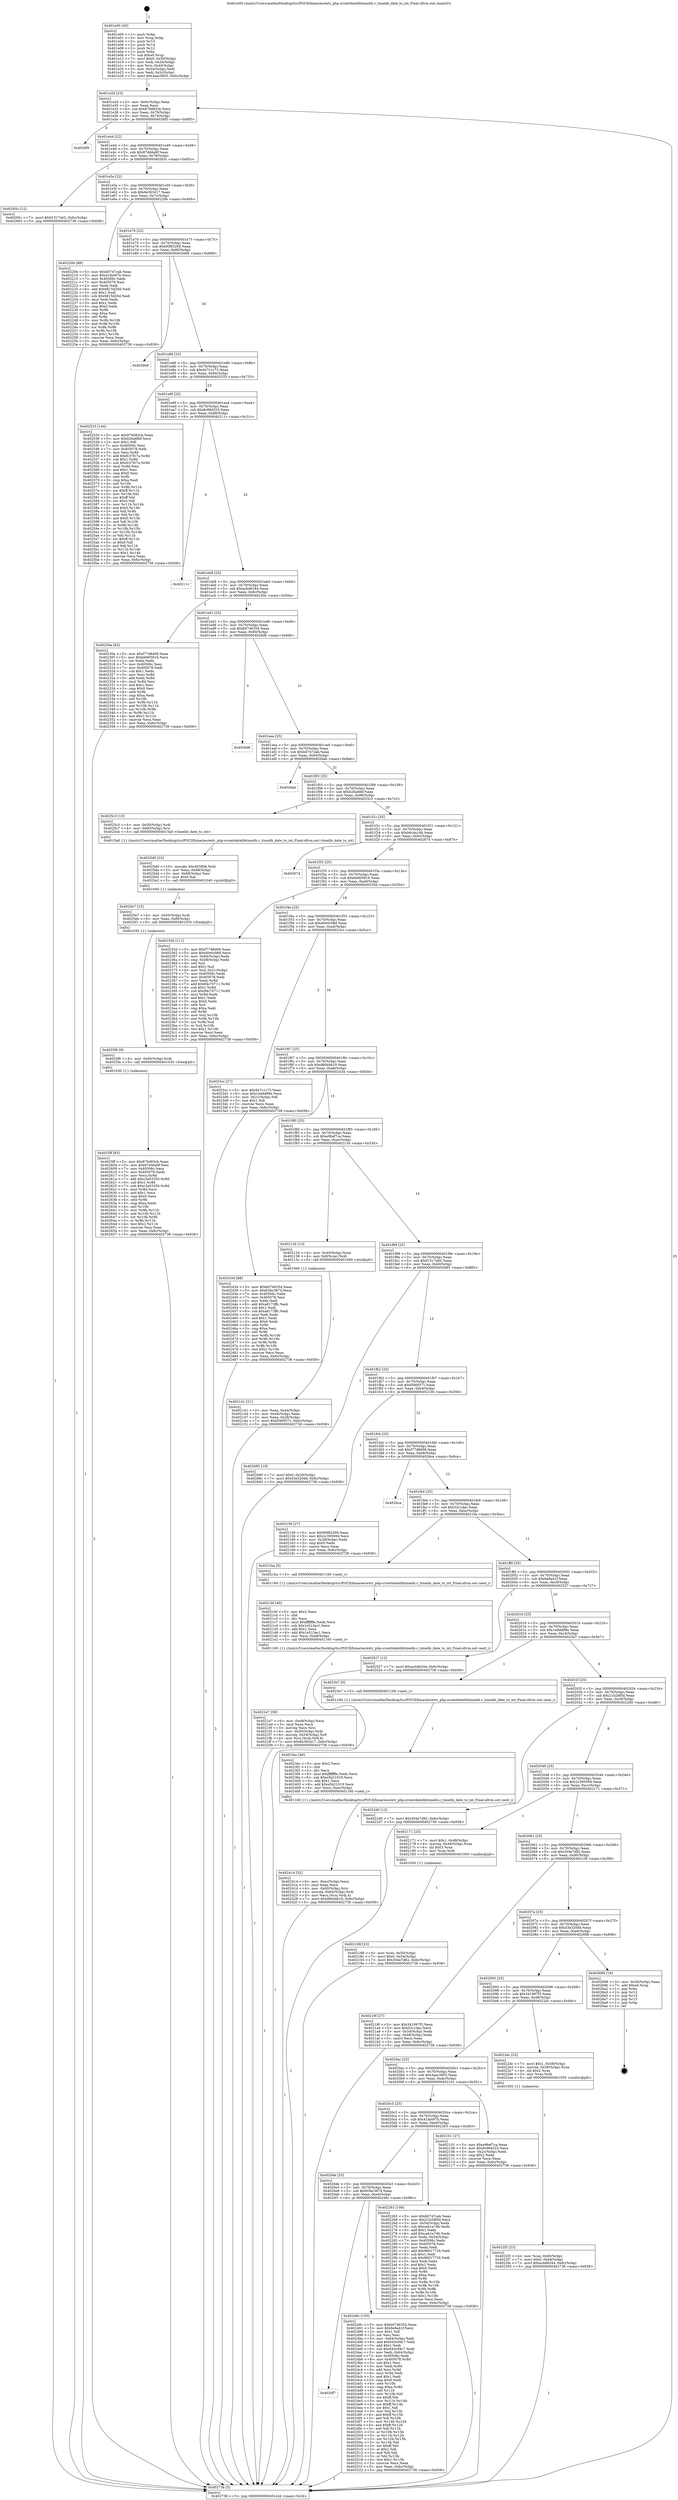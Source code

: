 digraph "0x401e00" {
  label = "0x401e00 (/mnt/c/Users/mathe/Desktop/tcc/POCII/binaries/extr_php-srcextdatelibtimelib.c_timelib_date_to_int_Final-ollvm.out::main(0))"
  labelloc = "t"
  node[shape=record]

  Entry [label="",width=0.3,height=0.3,shape=circle,fillcolor=black,style=filled]
  "0x401e2d" [label="{
     0x401e2d [23]\l
     | [instrs]\l
     &nbsp;&nbsp;0x401e2d \<+3\>: mov -0x6c(%rbp),%eax\l
     &nbsp;&nbsp;0x401e30 \<+2\>: mov %eax,%ecx\l
     &nbsp;&nbsp;0x401e32 \<+6\>: sub $0x876d83cb,%ecx\l
     &nbsp;&nbsp;0x401e38 \<+3\>: mov %eax,-0x70(%rbp)\l
     &nbsp;&nbsp;0x401e3b \<+3\>: mov %ecx,-0x74(%rbp)\l
     &nbsp;&nbsp;0x401e3e \<+6\>: je 00000000004026f5 \<main+0x8f5\>\l
  }"]
  "0x4026f5" [label="{
     0x4026f5\l
  }", style=dashed]
  "0x401e44" [label="{
     0x401e44 [22]\l
     | [instrs]\l
     &nbsp;&nbsp;0x401e44 \<+5\>: jmp 0000000000401e49 \<main+0x49\>\l
     &nbsp;&nbsp;0x401e49 \<+3\>: mov -0x70(%rbp),%eax\l
     &nbsp;&nbsp;0x401e4c \<+5\>: sub $0x87d46a9f,%eax\l
     &nbsp;&nbsp;0x401e51 \<+3\>: mov %eax,-0x78(%rbp)\l
     &nbsp;&nbsp;0x401e54 \<+6\>: je 000000000040265c \<main+0x85c\>\l
  }"]
  Exit [label="",width=0.3,height=0.3,shape=circle,fillcolor=black,style=filled,peripheries=2]
  "0x40265c" [label="{
     0x40265c [12]\l
     | [instrs]\l
     &nbsp;&nbsp;0x40265c \<+7\>: movl $0xf1517eb2,-0x6c(%rbp)\l
     &nbsp;&nbsp;0x402663 \<+5\>: jmp 0000000000402738 \<main+0x938\>\l
  }"]
  "0x401e5a" [label="{
     0x401e5a [22]\l
     | [instrs]\l
     &nbsp;&nbsp;0x401e5a \<+5\>: jmp 0000000000401e5f \<main+0x5f\>\l
     &nbsp;&nbsp;0x401e5f \<+3\>: mov -0x70(%rbp),%eax\l
     &nbsp;&nbsp;0x401e62 \<+5\>: sub $0x8e393417,%eax\l
     &nbsp;&nbsp;0x401e67 \<+3\>: mov %eax,-0x7c(%rbp)\l
     &nbsp;&nbsp;0x401e6a \<+6\>: je 000000000040220b \<main+0x40b\>\l
  }"]
  "0x4025ff" [label="{
     0x4025ff [93]\l
     | [instrs]\l
     &nbsp;&nbsp;0x4025ff \<+5\>: mov $0x876d83cb,%eax\l
     &nbsp;&nbsp;0x402604 \<+5\>: mov $0x87d46a9f,%esi\l
     &nbsp;&nbsp;0x402609 \<+7\>: mov 0x40506c,%ecx\l
     &nbsp;&nbsp;0x402610 \<+7\>: mov 0x405078,%edx\l
     &nbsp;&nbsp;0x402617 \<+3\>: mov %ecx,%r8d\l
     &nbsp;&nbsp;0x40261a \<+7\>: add $0xc3a53350,%r8d\l
     &nbsp;&nbsp;0x402621 \<+4\>: sub $0x1,%r8d\l
     &nbsp;&nbsp;0x402625 \<+7\>: sub $0xc3a53350,%r8d\l
     &nbsp;&nbsp;0x40262c \<+4\>: imul %r8d,%ecx\l
     &nbsp;&nbsp;0x402630 \<+3\>: and $0x1,%ecx\l
     &nbsp;&nbsp;0x402633 \<+3\>: cmp $0x0,%ecx\l
     &nbsp;&nbsp;0x402636 \<+4\>: sete %r9b\l
     &nbsp;&nbsp;0x40263a \<+3\>: cmp $0xa,%edx\l
     &nbsp;&nbsp;0x40263d \<+4\>: setl %r10b\l
     &nbsp;&nbsp;0x402641 \<+3\>: mov %r9b,%r11b\l
     &nbsp;&nbsp;0x402644 \<+3\>: and %r10b,%r11b\l
     &nbsp;&nbsp;0x402647 \<+3\>: xor %r10b,%r9b\l
     &nbsp;&nbsp;0x40264a \<+3\>: or %r9b,%r11b\l
     &nbsp;&nbsp;0x40264d \<+4\>: test $0x1,%r11b\l
     &nbsp;&nbsp;0x402651 \<+3\>: cmovne %esi,%eax\l
     &nbsp;&nbsp;0x402654 \<+3\>: mov %eax,-0x6c(%rbp)\l
     &nbsp;&nbsp;0x402657 \<+5\>: jmp 0000000000402738 \<main+0x938\>\l
  }"]
  "0x40220b" [label="{
     0x40220b [88]\l
     | [instrs]\l
     &nbsp;&nbsp;0x40220b \<+5\>: mov $0xb0747cab,%eax\l
     &nbsp;&nbsp;0x402210 \<+5\>: mov $0x41fa497b,%ecx\l
     &nbsp;&nbsp;0x402215 \<+7\>: mov 0x40506c,%edx\l
     &nbsp;&nbsp;0x40221c \<+7\>: mov 0x405078,%esi\l
     &nbsp;&nbsp;0x402223 \<+2\>: mov %edx,%edi\l
     &nbsp;&nbsp;0x402225 \<+6\>: add $0x6815d20d,%edi\l
     &nbsp;&nbsp;0x40222b \<+3\>: sub $0x1,%edi\l
     &nbsp;&nbsp;0x40222e \<+6\>: sub $0x6815d20d,%edi\l
     &nbsp;&nbsp;0x402234 \<+3\>: imul %edi,%edx\l
     &nbsp;&nbsp;0x402237 \<+3\>: and $0x1,%edx\l
     &nbsp;&nbsp;0x40223a \<+3\>: cmp $0x0,%edx\l
     &nbsp;&nbsp;0x40223d \<+4\>: sete %r8b\l
     &nbsp;&nbsp;0x402241 \<+3\>: cmp $0xa,%esi\l
     &nbsp;&nbsp;0x402244 \<+4\>: setl %r9b\l
     &nbsp;&nbsp;0x402248 \<+3\>: mov %r8b,%r10b\l
     &nbsp;&nbsp;0x40224b \<+3\>: and %r9b,%r10b\l
     &nbsp;&nbsp;0x40224e \<+3\>: xor %r9b,%r8b\l
     &nbsp;&nbsp;0x402251 \<+3\>: or %r8b,%r10b\l
     &nbsp;&nbsp;0x402254 \<+4\>: test $0x1,%r10b\l
     &nbsp;&nbsp;0x402258 \<+3\>: cmovne %ecx,%eax\l
     &nbsp;&nbsp;0x40225b \<+3\>: mov %eax,-0x6c(%rbp)\l
     &nbsp;&nbsp;0x40225e \<+5\>: jmp 0000000000402738 \<main+0x938\>\l
  }"]
  "0x401e70" [label="{
     0x401e70 [22]\l
     | [instrs]\l
     &nbsp;&nbsp;0x401e70 \<+5\>: jmp 0000000000401e75 \<main+0x75\>\l
     &nbsp;&nbsp;0x401e75 \<+3\>: mov -0x70(%rbp),%eax\l
     &nbsp;&nbsp;0x401e78 \<+5\>: sub $0x90f83269,%eax\l
     &nbsp;&nbsp;0x401e7d \<+3\>: mov %eax,-0x80(%rbp)\l
     &nbsp;&nbsp;0x401e80 \<+6\>: je 0000000000402668 \<main+0x868\>\l
  }"]
  "0x4025f6" [label="{
     0x4025f6 [9]\l
     | [instrs]\l
     &nbsp;&nbsp;0x4025f6 \<+4\>: mov -0x60(%rbp),%rdi\l
     &nbsp;&nbsp;0x4025fa \<+5\>: call 0000000000401030 \<free@plt\>\l
     | [calls]\l
     &nbsp;&nbsp;0x401030 \{1\} (unknown)\l
  }"]
  "0x402668" [label="{
     0x402668\l
  }", style=dashed]
  "0x401e86" [label="{
     0x401e86 [25]\l
     | [instrs]\l
     &nbsp;&nbsp;0x401e86 \<+5\>: jmp 0000000000401e8b \<main+0x8b\>\l
     &nbsp;&nbsp;0x401e8b \<+3\>: mov -0x70(%rbp),%eax\l
     &nbsp;&nbsp;0x401e8e \<+5\>: sub $0x947c1c73,%eax\l
     &nbsp;&nbsp;0x401e93 \<+6\>: mov %eax,-0x84(%rbp)\l
     &nbsp;&nbsp;0x401e99 \<+6\>: je 0000000000402533 \<main+0x733\>\l
  }"]
  "0x4025e7" [label="{
     0x4025e7 [15]\l
     | [instrs]\l
     &nbsp;&nbsp;0x4025e7 \<+4\>: mov -0x50(%rbp),%rdi\l
     &nbsp;&nbsp;0x4025eb \<+6\>: mov %eax,-0xf0(%rbp)\l
     &nbsp;&nbsp;0x4025f1 \<+5\>: call 0000000000401030 \<free@plt\>\l
     | [calls]\l
     &nbsp;&nbsp;0x401030 \{1\} (unknown)\l
  }"]
  "0x402533" [label="{
     0x402533 [144]\l
     | [instrs]\l
     &nbsp;&nbsp;0x402533 \<+5\>: mov $0x876d83cb,%eax\l
     &nbsp;&nbsp;0x402538 \<+5\>: mov $0xb26a6fef,%ecx\l
     &nbsp;&nbsp;0x40253d \<+2\>: mov $0x1,%dl\l
     &nbsp;&nbsp;0x40253f \<+7\>: mov 0x40506c,%esi\l
     &nbsp;&nbsp;0x402546 \<+7\>: mov 0x405078,%edi\l
     &nbsp;&nbsp;0x40254d \<+3\>: mov %esi,%r8d\l
     &nbsp;&nbsp;0x402550 \<+7\>: add $0xfc37fc7a,%r8d\l
     &nbsp;&nbsp;0x402557 \<+4\>: sub $0x1,%r8d\l
     &nbsp;&nbsp;0x40255b \<+7\>: sub $0xfc37fc7a,%r8d\l
     &nbsp;&nbsp;0x402562 \<+4\>: imul %r8d,%esi\l
     &nbsp;&nbsp;0x402566 \<+3\>: and $0x1,%esi\l
     &nbsp;&nbsp;0x402569 \<+3\>: cmp $0x0,%esi\l
     &nbsp;&nbsp;0x40256c \<+4\>: sete %r9b\l
     &nbsp;&nbsp;0x402570 \<+3\>: cmp $0xa,%edi\l
     &nbsp;&nbsp;0x402573 \<+4\>: setl %r10b\l
     &nbsp;&nbsp;0x402577 \<+3\>: mov %r9b,%r11b\l
     &nbsp;&nbsp;0x40257a \<+4\>: xor $0xff,%r11b\l
     &nbsp;&nbsp;0x40257e \<+3\>: mov %r10b,%bl\l
     &nbsp;&nbsp;0x402581 \<+3\>: xor $0xff,%bl\l
     &nbsp;&nbsp;0x402584 \<+3\>: xor $0x0,%dl\l
     &nbsp;&nbsp;0x402587 \<+3\>: mov %r11b,%r14b\l
     &nbsp;&nbsp;0x40258a \<+4\>: and $0x0,%r14b\l
     &nbsp;&nbsp;0x40258e \<+3\>: and %dl,%r9b\l
     &nbsp;&nbsp;0x402591 \<+3\>: mov %bl,%r15b\l
     &nbsp;&nbsp;0x402594 \<+4\>: and $0x0,%r15b\l
     &nbsp;&nbsp;0x402598 \<+3\>: and %dl,%r10b\l
     &nbsp;&nbsp;0x40259b \<+3\>: or %r9b,%r14b\l
     &nbsp;&nbsp;0x40259e \<+3\>: or %r10b,%r15b\l
     &nbsp;&nbsp;0x4025a1 \<+3\>: xor %r15b,%r14b\l
     &nbsp;&nbsp;0x4025a4 \<+3\>: or %bl,%r11b\l
     &nbsp;&nbsp;0x4025a7 \<+4\>: xor $0xff,%r11b\l
     &nbsp;&nbsp;0x4025ab \<+3\>: or $0x0,%dl\l
     &nbsp;&nbsp;0x4025ae \<+3\>: and %dl,%r11b\l
     &nbsp;&nbsp;0x4025b1 \<+3\>: or %r11b,%r14b\l
     &nbsp;&nbsp;0x4025b4 \<+4\>: test $0x1,%r14b\l
     &nbsp;&nbsp;0x4025b8 \<+3\>: cmovne %ecx,%eax\l
     &nbsp;&nbsp;0x4025bb \<+3\>: mov %eax,-0x6c(%rbp)\l
     &nbsp;&nbsp;0x4025be \<+5\>: jmp 0000000000402738 \<main+0x938\>\l
  }"]
  "0x401e9f" [label="{
     0x401e9f [25]\l
     | [instrs]\l
     &nbsp;&nbsp;0x401e9f \<+5\>: jmp 0000000000401ea4 \<main+0xa4\>\l
     &nbsp;&nbsp;0x401ea4 \<+3\>: mov -0x70(%rbp),%eax\l
     &nbsp;&nbsp;0x401ea7 \<+5\>: sub $0x9c96d323,%eax\l
     &nbsp;&nbsp;0x401eac \<+6\>: mov %eax,-0x88(%rbp)\l
     &nbsp;&nbsp;0x401eb2 \<+6\>: je 000000000040211c \<main+0x31c\>\l
  }"]
  "0x4025d0" [label="{
     0x4025d0 [23]\l
     | [instrs]\l
     &nbsp;&nbsp;0x4025d0 \<+10\>: movabs $0x4030b6,%rdi\l
     &nbsp;&nbsp;0x4025da \<+3\>: mov %eax,-0x68(%rbp)\l
     &nbsp;&nbsp;0x4025dd \<+3\>: mov -0x68(%rbp),%esi\l
     &nbsp;&nbsp;0x4025e0 \<+2\>: mov $0x0,%al\l
     &nbsp;&nbsp;0x4025e2 \<+5\>: call 0000000000401040 \<printf@plt\>\l
     | [calls]\l
     &nbsp;&nbsp;0x401040 \{1\} (unknown)\l
  }"]
  "0x40211c" [label="{
     0x40211c\l
  }", style=dashed]
  "0x401eb8" [label="{
     0x401eb8 [25]\l
     | [instrs]\l
     &nbsp;&nbsp;0x401eb8 \<+5\>: jmp 0000000000401ebd \<main+0xbd\>\l
     &nbsp;&nbsp;0x401ebd \<+3\>: mov -0x70(%rbp),%eax\l
     &nbsp;&nbsp;0x401ec0 \<+5\>: sub $0xacbd6344,%eax\l
     &nbsp;&nbsp;0x401ec5 \<+6\>: mov %eax,-0x8c(%rbp)\l
     &nbsp;&nbsp;0x401ecb \<+6\>: je 000000000040230a \<main+0x50a\>\l
  }"]
  "0x4020f7" [label="{
     0x4020f7\l
  }", style=dashed]
  "0x40230a" [label="{
     0x40230a [83]\l
     | [instrs]\l
     &nbsp;&nbsp;0x40230a \<+5\>: mov $0xf77d8d08,%eax\l
     &nbsp;&nbsp;0x40230f \<+5\>: mov $0xbb905816,%ecx\l
     &nbsp;&nbsp;0x402314 \<+2\>: xor %edx,%edx\l
     &nbsp;&nbsp;0x402316 \<+7\>: mov 0x40506c,%esi\l
     &nbsp;&nbsp;0x40231d \<+7\>: mov 0x405078,%edi\l
     &nbsp;&nbsp;0x402324 \<+3\>: sub $0x1,%edx\l
     &nbsp;&nbsp;0x402327 \<+3\>: mov %esi,%r8d\l
     &nbsp;&nbsp;0x40232a \<+3\>: add %edx,%r8d\l
     &nbsp;&nbsp;0x40232d \<+4\>: imul %r8d,%esi\l
     &nbsp;&nbsp;0x402331 \<+3\>: and $0x1,%esi\l
     &nbsp;&nbsp;0x402334 \<+3\>: cmp $0x0,%esi\l
     &nbsp;&nbsp;0x402337 \<+4\>: sete %r9b\l
     &nbsp;&nbsp;0x40233b \<+3\>: cmp $0xa,%edi\l
     &nbsp;&nbsp;0x40233e \<+4\>: setl %r10b\l
     &nbsp;&nbsp;0x402342 \<+3\>: mov %r9b,%r11b\l
     &nbsp;&nbsp;0x402345 \<+3\>: and %r10b,%r11b\l
     &nbsp;&nbsp;0x402348 \<+3\>: xor %r10b,%r9b\l
     &nbsp;&nbsp;0x40234b \<+3\>: or %r9b,%r11b\l
     &nbsp;&nbsp;0x40234e \<+4\>: test $0x1,%r11b\l
     &nbsp;&nbsp;0x402352 \<+3\>: cmovne %ecx,%eax\l
     &nbsp;&nbsp;0x402355 \<+3\>: mov %eax,-0x6c(%rbp)\l
     &nbsp;&nbsp;0x402358 \<+5\>: jmp 0000000000402738 \<main+0x938\>\l
  }"]
  "0x401ed1" [label="{
     0x401ed1 [25]\l
     | [instrs]\l
     &nbsp;&nbsp;0x401ed1 \<+5\>: jmp 0000000000401ed6 \<main+0xd6\>\l
     &nbsp;&nbsp;0x401ed6 \<+3\>: mov -0x70(%rbp),%eax\l
     &nbsp;&nbsp;0x401ed9 \<+5\>: sub $0xb0746354,%eax\l
     &nbsp;&nbsp;0x401ede \<+6\>: mov %eax,-0x90(%rbp)\l
     &nbsp;&nbsp;0x401ee4 \<+6\>: je 00000000004026d6 \<main+0x8d6\>\l
  }"]
  "0x40248c" [label="{
     0x40248c [155]\l
     | [instrs]\l
     &nbsp;&nbsp;0x40248c \<+5\>: mov $0xb0746354,%eax\l
     &nbsp;&nbsp;0x402491 \<+5\>: mov $0x6e8a41f,%ecx\l
     &nbsp;&nbsp;0x402496 \<+2\>: mov $0x1,%dl\l
     &nbsp;&nbsp;0x402498 \<+2\>: xor %esi,%esi\l
     &nbsp;&nbsp;0x40249a \<+3\>: mov -0x64(%rbp),%edi\l
     &nbsp;&nbsp;0x40249d \<+6\>: add $0x643c94c7,%edi\l
     &nbsp;&nbsp;0x4024a3 \<+3\>: add $0x1,%edi\l
     &nbsp;&nbsp;0x4024a6 \<+6\>: sub $0x643c94c7,%edi\l
     &nbsp;&nbsp;0x4024ac \<+3\>: mov %edi,-0x64(%rbp)\l
     &nbsp;&nbsp;0x4024af \<+7\>: mov 0x40506c,%edi\l
     &nbsp;&nbsp;0x4024b6 \<+8\>: mov 0x405078,%r8d\l
     &nbsp;&nbsp;0x4024be \<+3\>: sub $0x1,%esi\l
     &nbsp;&nbsp;0x4024c1 \<+3\>: mov %edi,%r9d\l
     &nbsp;&nbsp;0x4024c4 \<+3\>: add %esi,%r9d\l
     &nbsp;&nbsp;0x4024c7 \<+4\>: imul %r9d,%edi\l
     &nbsp;&nbsp;0x4024cb \<+3\>: and $0x1,%edi\l
     &nbsp;&nbsp;0x4024ce \<+3\>: cmp $0x0,%edi\l
     &nbsp;&nbsp;0x4024d1 \<+4\>: sete %r10b\l
     &nbsp;&nbsp;0x4024d5 \<+4\>: cmp $0xa,%r8d\l
     &nbsp;&nbsp;0x4024d9 \<+4\>: setl %r11b\l
     &nbsp;&nbsp;0x4024dd \<+3\>: mov %r10b,%bl\l
     &nbsp;&nbsp;0x4024e0 \<+3\>: xor $0xff,%bl\l
     &nbsp;&nbsp;0x4024e3 \<+3\>: mov %r11b,%r14b\l
     &nbsp;&nbsp;0x4024e6 \<+4\>: xor $0xff,%r14b\l
     &nbsp;&nbsp;0x4024ea \<+3\>: xor $0x1,%dl\l
     &nbsp;&nbsp;0x4024ed \<+3\>: mov %bl,%r15b\l
     &nbsp;&nbsp;0x4024f0 \<+4\>: and $0xff,%r15b\l
     &nbsp;&nbsp;0x4024f4 \<+3\>: and %dl,%r10b\l
     &nbsp;&nbsp;0x4024f7 \<+3\>: mov %r14b,%r12b\l
     &nbsp;&nbsp;0x4024fa \<+4\>: and $0xff,%r12b\l
     &nbsp;&nbsp;0x4024fe \<+3\>: and %dl,%r11b\l
     &nbsp;&nbsp;0x402501 \<+3\>: or %r10b,%r15b\l
     &nbsp;&nbsp;0x402504 \<+3\>: or %r11b,%r12b\l
     &nbsp;&nbsp;0x402507 \<+3\>: xor %r12b,%r15b\l
     &nbsp;&nbsp;0x40250a \<+3\>: or %r14b,%bl\l
     &nbsp;&nbsp;0x40250d \<+3\>: xor $0xff,%bl\l
     &nbsp;&nbsp;0x402510 \<+3\>: or $0x1,%dl\l
     &nbsp;&nbsp;0x402513 \<+2\>: and %dl,%bl\l
     &nbsp;&nbsp;0x402515 \<+3\>: or %bl,%r15b\l
     &nbsp;&nbsp;0x402518 \<+4\>: test $0x1,%r15b\l
     &nbsp;&nbsp;0x40251c \<+3\>: cmovne %ecx,%eax\l
     &nbsp;&nbsp;0x40251f \<+3\>: mov %eax,-0x6c(%rbp)\l
     &nbsp;&nbsp;0x402522 \<+5\>: jmp 0000000000402738 \<main+0x938\>\l
  }"]
  "0x4026d6" [label="{
     0x4026d6\l
  }", style=dashed]
  "0x401eea" [label="{
     0x401eea [25]\l
     | [instrs]\l
     &nbsp;&nbsp;0x401eea \<+5\>: jmp 0000000000401eef \<main+0xef\>\l
     &nbsp;&nbsp;0x401eef \<+3\>: mov -0x70(%rbp),%eax\l
     &nbsp;&nbsp;0x401ef2 \<+5\>: sub $0xb0747cab,%eax\l
     &nbsp;&nbsp;0x401ef7 \<+6\>: mov %eax,-0x94(%rbp)\l
     &nbsp;&nbsp;0x401efd \<+6\>: je 00000000004026ab \<main+0x8ab\>\l
  }"]
  "0x402414" [label="{
     0x402414 [32]\l
     | [instrs]\l
     &nbsp;&nbsp;0x402414 \<+6\>: mov -0xec(%rbp),%ecx\l
     &nbsp;&nbsp;0x40241a \<+3\>: imul %eax,%ecx\l
     &nbsp;&nbsp;0x40241d \<+4\>: mov -0x60(%rbp),%rsi\l
     &nbsp;&nbsp;0x402421 \<+4\>: movslq -0x64(%rbp),%rdi\l
     &nbsp;&nbsp;0x402425 \<+3\>: mov %ecx,(%rsi,%rdi,4)\l
     &nbsp;&nbsp;0x402428 \<+7\>: movl $0xd80d4b19,-0x6c(%rbp)\l
     &nbsp;&nbsp;0x40242f \<+5\>: jmp 0000000000402738 \<main+0x938\>\l
  }"]
  "0x4026ab" [label="{
     0x4026ab\l
  }", style=dashed]
  "0x401f03" [label="{
     0x401f03 [25]\l
     | [instrs]\l
     &nbsp;&nbsp;0x401f03 \<+5\>: jmp 0000000000401f08 \<main+0x108\>\l
     &nbsp;&nbsp;0x401f08 \<+3\>: mov -0x70(%rbp),%eax\l
     &nbsp;&nbsp;0x401f0b \<+5\>: sub $0xb26a6fef,%eax\l
     &nbsp;&nbsp;0x401f10 \<+6\>: mov %eax,-0x98(%rbp)\l
     &nbsp;&nbsp;0x401f16 \<+6\>: je 00000000004025c3 \<main+0x7c3\>\l
  }"]
  "0x4023ec" [label="{
     0x4023ec [40]\l
     | [instrs]\l
     &nbsp;&nbsp;0x4023ec \<+5\>: mov $0x2,%ecx\l
     &nbsp;&nbsp;0x4023f1 \<+1\>: cltd\l
     &nbsp;&nbsp;0x4023f2 \<+2\>: idiv %ecx\l
     &nbsp;&nbsp;0x4023f4 \<+6\>: imul $0xfffffffe,%edx,%ecx\l
     &nbsp;&nbsp;0x4023fa \<+6\>: sub $0xe5b21019,%ecx\l
     &nbsp;&nbsp;0x402400 \<+3\>: add $0x1,%ecx\l
     &nbsp;&nbsp;0x402403 \<+6\>: add $0xe5b21019,%ecx\l
     &nbsp;&nbsp;0x402409 \<+6\>: mov %ecx,-0xec(%rbp)\l
     &nbsp;&nbsp;0x40240f \<+5\>: call 0000000000401160 \<next_i\>\l
     | [calls]\l
     &nbsp;&nbsp;0x401160 \{1\} (/mnt/c/Users/mathe/Desktop/tcc/POCII/binaries/extr_php-srcextdatelibtimelib.c_timelib_date_to_int_Final-ollvm.out::next_i)\l
  }"]
  "0x4025c3" [label="{
     0x4025c3 [13]\l
     | [instrs]\l
     &nbsp;&nbsp;0x4025c3 \<+4\>: mov -0x50(%rbp),%rdi\l
     &nbsp;&nbsp;0x4025c7 \<+4\>: mov -0x60(%rbp),%rsi\l
     &nbsp;&nbsp;0x4025cb \<+5\>: call 00000000004015a0 \<timelib_date_to_int\>\l
     | [calls]\l
     &nbsp;&nbsp;0x4015a0 \{1\} (/mnt/c/Users/mathe/Desktop/tcc/POCII/binaries/extr_php-srcextdatelibtimelib.c_timelib_date_to_int_Final-ollvm.out::timelib_date_to_int)\l
  }"]
  "0x401f1c" [label="{
     0x401f1c [25]\l
     | [instrs]\l
     &nbsp;&nbsp;0x401f1c \<+5\>: jmp 0000000000401f21 \<main+0x121\>\l
     &nbsp;&nbsp;0x401f21 \<+3\>: mov -0x70(%rbp),%eax\l
     &nbsp;&nbsp;0x401f24 \<+5\>: sub $0xb6c4a1db,%eax\l
     &nbsp;&nbsp;0x401f29 \<+6\>: mov %eax,-0x9c(%rbp)\l
     &nbsp;&nbsp;0x401f2f \<+6\>: je 0000000000402674 \<main+0x874\>\l
  }"]
  "0x4022f3" [label="{
     0x4022f3 [23]\l
     | [instrs]\l
     &nbsp;&nbsp;0x4022f3 \<+4\>: mov %rax,-0x60(%rbp)\l
     &nbsp;&nbsp;0x4022f7 \<+7\>: movl $0x0,-0x64(%rbp)\l
     &nbsp;&nbsp;0x4022fe \<+7\>: movl $0xacbd6344,-0x6c(%rbp)\l
     &nbsp;&nbsp;0x402305 \<+5\>: jmp 0000000000402738 \<main+0x938\>\l
  }"]
  "0x402674" [label="{
     0x402674\l
  }", style=dashed]
  "0x401f35" [label="{
     0x401f35 [25]\l
     | [instrs]\l
     &nbsp;&nbsp;0x401f35 \<+5\>: jmp 0000000000401f3a \<main+0x13a\>\l
     &nbsp;&nbsp;0x401f3a \<+3\>: mov -0x70(%rbp),%eax\l
     &nbsp;&nbsp;0x401f3d \<+5\>: sub $0xbb905816,%eax\l
     &nbsp;&nbsp;0x401f42 \<+6\>: mov %eax,-0xa0(%rbp)\l
     &nbsp;&nbsp;0x401f48 \<+6\>: je 000000000040235d \<main+0x55d\>\l
  }"]
  "0x4020de" [label="{
     0x4020de [25]\l
     | [instrs]\l
     &nbsp;&nbsp;0x4020de \<+5\>: jmp 00000000004020e3 \<main+0x2e3\>\l
     &nbsp;&nbsp;0x4020e3 \<+3\>: mov -0x70(%rbp),%eax\l
     &nbsp;&nbsp;0x4020e6 \<+5\>: sub $0x63bc3874,%eax\l
     &nbsp;&nbsp;0x4020eb \<+6\>: mov %eax,-0xe4(%rbp)\l
     &nbsp;&nbsp;0x4020f1 \<+6\>: je 000000000040248c \<main+0x68c\>\l
  }"]
  "0x40235d" [label="{
     0x40235d [111]\l
     | [instrs]\l
     &nbsp;&nbsp;0x40235d \<+5\>: mov $0xf77d8d08,%eax\l
     &nbsp;&nbsp;0x402362 \<+5\>: mov $0xd0e0c08d,%ecx\l
     &nbsp;&nbsp;0x402367 \<+3\>: mov -0x64(%rbp),%edx\l
     &nbsp;&nbsp;0x40236a \<+3\>: cmp -0x58(%rbp),%edx\l
     &nbsp;&nbsp;0x40236d \<+4\>: setl %sil\l
     &nbsp;&nbsp;0x402371 \<+4\>: and $0x1,%sil\l
     &nbsp;&nbsp;0x402375 \<+4\>: mov %sil,-0x21(%rbp)\l
     &nbsp;&nbsp;0x402379 \<+7\>: mov 0x40506c,%edx\l
     &nbsp;&nbsp;0x402380 \<+7\>: mov 0x405078,%edi\l
     &nbsp;&nbsp;0x402387 \<+3\>: mov %edx,%r8d\l
     &nbsp;&nbsp;0x40238a \<+7\>: add $0x94c70711,%r8d\l
     &nbsp;&nbsp;0x402391 \<+4\>: sub $0x1,%r8d\l
     &nbsp;&nbsp;0x402395 \<+7\>: sub $0x94c70711,%r8d\l
     &nbsp;&nbsp;0x40239c \<+4\>: imul %r8d,%edx\l
     &nbsp;&nbsp;0x4023a0 \<+3\>: and $0x1,%edx\l
     &nbsp;&nbsp;0x4023a3 \<+3\>: cmp $0x0,%edx\l
     &nbsp;&nbsp;0x4023a6 \<+4\>: sete %sil\l
     &nbsp;&nbsp;0x4023aa \<+3\>: cmp $0xa,%edi\l
     &nbsp;&nbsp;0x4023ad \<+4\>: setl %r9b\l
     &nbsp;&nbsp;0x4023b1 \<+3\>: mov %sil,%r10b\l
     &nbsp;&nbsp;0x4023b4 \<+3\>: and %r9b,%r10b\l
     &nbsp;&nbsp;0x4023b7 \<+3\>: xor %r9b,%sil\l
     &nbsp;&nbsp;0x4023ba \<+3\>: or %sil,%r10b\l
     &nbsp;&nbsp;0x4023bd \<+4\>: test $0x1,%r10b\l
     &nbsp;&nbsp;0x4023c1 \<+3\>: cmovne %ecx,%eax\l
     &nbsp;&nbsp;0x4023c4 \<+3\>: mov %eax,-0x6c(%rbp)\l
     &nbsp;&nbsp;0x4023c7 \<+5\>: jmp 0000000000402738 \<main+0x938\>\l
  }"]
  "0x401f4e" [label="{
     0x401f4e [25]\l
     | [instrs]\l
     &nbsp;&nbsp;0x401f4e \<+5\>: jmp 0000000000401f53 \<main+0x153\>\l
     &nbsp;&nbsp;0x401f53 \<+3\>: mov -0x70(%rbp),%eax\l
     &nbsp;&nbsp;0x401f56 \<+5\>: sub $0xd0e0c08d,%eax\l
     &nbsp;&nbsp;0x401f5b \<+6\>: mov %eax,-0xa4(%rbp)\l
     &nbsp;&nbsp;0x401f61 \<+6\>: je 00000000004023cc \<main+0x5cc\>\l
  }"]
  "0x402263" [label="{
     0x402263 [109]\l
     | [instrs]\l
     &nbsp;&nbsp;0x402263 \<+5\>: mov $0xb0747cab,%eax\l
     &nbsp;&nbsp;0x402268 \<+5\>: mov $0x21b28f5d,%ecx\l
     &nbsp;&nbsp;0x40226d \<+3\>: mov -0x54(%rbp),%edx\l
     &nbsp;&nbsp;0x402270 \<+6\>: sub $0xceb1e7db,%edx\l
     &nbsp;&nbsp;0x402276 \<+3\>: add $0x1,%edx\l
     &nbsp;&nbsp;0x402279 \<+6\>: add $0xceb1e7db,%edx\l
     &nbsp;&nbsp;0x40227f \<+3\>: mov %edx,-0x54(%rbp)\l
     &nbsp;&nbsp;0x402282 \<+7\>: mov 0x40506c,%edx\l
     &nbsp;&nbsp;0x402289 \<+7\>: mov 0x405078,%esi\l
     &nbsp;&nbsp;0x402290 \<+2\>: mov %edx,%edi\l
     &nbsp;&nbsp;0x402292 \<+6\>: add $0x96017726,%edi\l
     &nbsp;&nbsp;0x402298 \<+3\>: sub $0x1,%edi\l
     &nbsp;&nbsp;0x40229b \<+6\>: sub $0x96017726,%edi\l
     &nbsp;&nbsp;0x4022a1 \<+3\>: imul %edi,%edx\l
     &nbsp;&nbsp;0x4022a4 \<+3\>: and $0x1,%edx\l
     &nbsp;&nbsp;0x4022a7 \<+3\>: cmp $0x0,%edx\l
     &nbsp;&nbsp;0x4022aa \<+4\>: sete %r8b\l
     &nbsp;&nbsp;0x4022ae \<+3\>: cmp $0xa,%esi\l
     &nbsp;&nbsp;0x4022b1 \<+4\>: setl %r9b\l
     &nbsp;&nbsp;0x4022b5 \<+3\>: mov %r8b,%r10b\l
     &nbsp;&nbsp;0x4022b8 \<+3\>: and %r9b,%r10b\l
     &nbsp;&nbsp;0x4022bb \<+3\>: xor %r9b,%r8b\l
     &nbsp;&nbsp;0x4022be \<+3\>: or %r8b,%r10b\l
     &nbsp;&nbsp;0x4022c1 \<+4\>: test $0x1,%r10b\l
     &nbsp;&nbsp;0x4022c5 \<+3\>: cmovne %ecx,%eax\l
     &nbsp;&nbsp;0x4022c8 \<+3\>: mov %eax,-0x6c(%rbp)\l
     &nbsp;&nbsp;0x4022cb \<+5\>: jmp 0000000000402738 \<main+0x938\>\l
  }"]
  "0x4023cc" [label="{
     0x4023cc [27]\l
     | [instrs]\l
     &nbsp;&nbsp;0x4023cc \<+5\>: mov $0x947c1c73,%eax\l
     &nbsp;&nbsp;0x4023d1 \<+5\>: mov $0x1eddd99e,%ecx\l
     &nbsp;&nbsp;0x4023d6 \<+3\>: mov -0x21(%rbp),%dl\l
     &nbsp;&nbsp;0x4023d9 \<+3\>: test $0x1,%dl\l
     &nbsp;&nbsp;0x4023dc \<+3\>: cmovne %ecx,%eax\l
     &nbsp;&nbsp;0x4023df \<+3\>: mov %eax,-0x6c(%rbp)\l
     &nbsp;&nbsp;0x4023e2 \<+5\>: jmp 0000000000402738 \<main+0x938\>\l
  }"]
  "0x401f67" [label="{
     0x401f67 [25]\l
     | [instrs]\l
     &nbsp;&nbsp;0x401f67 \<+5\>: jmp 0000000000401f6c \<main+0x16c\>\l
     &nbsp;&nbsp;0x401f6c \<+3\>: mov -0x70(%rbp),%eax\l
     &nbsp;&nbsp;0x401f6f \<+5\>: sub $0xd80d4b19,%eax\l
     &nbsp;&nbsp;0x401f74 \<+6\>: mov %eax,-0xa8(%rbp)\l
     &nbsp;&nbsp;0x401f7a \<+6\>: je 0000000000402434 \<main+0x634\>\l
  }"]
  "0x4021e7" [label="{
     0x4021e7 [36]\l
     | [instrs]\l
     &nbsp;&nbsp;0x4021e7 \<+6\>: mov -0xe8(%rbp),%ecx\l
     &nbsp;&nbsp;0x4021ed \<+3\>: imul %eax,%ecx\l
     &nbsp;&nbsp;0x4021f0 \<+3\>: movslq %ecx,%rsi\l
     &nbsp;&nbsp;0x4021f3 \<+4\>: mov -0x50(%rbp),%rdi\l
     &nbsp;&nbsp;0x4021f7 \<+4\>: movslq -0x54(%rbp),%r8\l
     &nbsp;&nbsp;0x4021fb \<+4\>: mov %rsi,(%rdi,%r8,8)\l
     &nbsp;&nbsp;0x4021ff \<+7\>: movl $0x8e393417,-0x6c(%rbp)\l
     &nbsp;&nbsp;0x402206 \<+5\>: jmp 0000000000402738 \<main+0x938\>\l
  }"]
  "0x402434" [label="{
     0x402434 [88]\l
     | [instrs]\l
     &nbsp;&nbsp;0x402434 \<+5\>: mov $0xb0746354,%eax\l
     &nbsp;&nbsp;0x402439 \<+5\>: mov $0x63bc3874,%ecx\l
     &nbsp;&nbsp;0x40243e \<+7\>: mov 0x40506c,%edx\l
     &nbsp;&nbsp;0x402445 \<+7\>: mov 0x405078,%esi\l
     &nbsp;&nbsp;0x40244c \<+2\>: mov %edx,%edi\l
     &nbsp;&nbsp;0x40244e \<+6\>: add $0xa8173ffc,%edi\l
     &nbsp;&nbsp;0x402454 \<+3\>: sub $0x1,%edi\l
     &nbsp;&nbsp;0x402457 \<+6\>: sub $0xa8173ffc,%edi\l
     &nbsp;&nbsp;0x40245d \<+3\>: imul %edi,%edx\l
     &nbsp;&nbsp;0x402460 \<+3\>: and $0x1,%edx\l
     &nbsp;&nbsp;0x402463 \<+3\>: cmp $0x0,%edx\l
     &nbsp;&nbsp;0x402466 \<+4\>: sete %r8b\l
     &nbsp;&nbsp;0x40246a \<+3\>: cmp $0xa,%esi\l
     &nbsp;&nbsp;0x40246d \<+4\>: setl %r9b\l
     &nbsp;&nbsp;0x402471 \<+3\>: mov %r8b,%r10b\l
     &nbsp;&nbsp;0x402474 \<+3\>: and %r9b,%r10b\l
     &nbsp;&nbsp;0x402477 \<+3\>: xor %r9b,%r8b\l
     &nbsp;&nbsp;0x40247a \<+3\>: or %r8b,%r10b\l
     &nbsp;&nbsp;0x40247d \<+4\>: test $0x1,%r10b\l
     &nbsp;&nbsp;0x402481 \<+3\>: cmovne %ecx,%eax\l
     &nbsp;&nbsp;0x402484 \<+3\>: mov %eax,-0x6c(%rbp)\l
     &nbsp;&nbsp;0x402487 \<+5\>: jmp 0000000000402738 \<main+0x938\>\l
  }"]
  "0x401f80" [label="{
     0x401f80 [25]\l
     | [instrs]\l
     &nbsp;&nbsp;0x401f80 \<+5\>: jmp 0000000000401f85 \<main+0x185\>\l
     &nbsp;&nbsp;0x401f85 \<+3\>: mov -0x70(%rbp),%eax\l
     &nbsp;&nbsp;0x401f88 \<+5\>: sub $0xe96ef7ca,%eax\l
     &nbsp;&nbsp;0x401f8d \<+6\>: mov %eax,-0xac(%rbp)\l
     &nbsp;&nbsp;0x401f93 \<+6\>: je 0000000000402134 \<main+0x334\>\l
  }"]
  "0x4021bf" [label="{
     0x4021bf [40]\l
     | [instrs]\l
     &nbsp;&nbsp;0x4021bf \<+5\>: mov $0x2,%ecx\l
     &nbsp;&nbsp;0x4021c4 \<+1\>: cltd\l
     &nbsp;&nbsp;0x4021c5 \<+2\>: idiv %ecx\l
     &nbsp;&nbsp;0x4021c7 \<+6\>: imul $0xfffffffe,%edx,%ecx\l
     &nbsp;&nbsp;0x4021cd \<+6\>: sub $0x1e513ac1,%ecx\l
     &nbsp;&nbsp;0x4021d3 \<+3\>: add $0x1,%ecx\l
     &nbsp;&nbsp;0x4021d6 \<+6\>: add $0x1e513ac1,%ecx\l
     &nbsp;&nbsp;0x4021dc \<+6\>: mov %ecx,-0xe8(%rbp)\l
     &nbsp;&nbsp;0x4021e2 \<+5\>: call 0000000000401160 \<next_i\>\l
     | [calls]\l
     &nbsp;&nbsp;0x401160 \{1\} (/mnt/c/Users/mathe/Desktop/tcc/POCII/binaries/extr_php-srcextdatelibtimelib.c_timelib_date_to_int_Final-ollvm.out::next_i)\l
  }"]
  "0x402134" [label="{
     0x402134 [13]\l
     | [instrs]\l
     &nbsp;&nbsp;0x402134 \<+4\>: mov -0x40(%rbp),%rax\l
     &nbsp;&nbsp;0x402138 \<+4\>: mov 0x8(%rax),%rdi\l
     &nbsp;&nbsp;0x40213c \<+5\>: call 0000000000401060 \<atoi@plt\>\l
     | [calls]\l
     &nbsp;&nbsp;0x401060 \{1\} (unknown)\l
  }"]
  "0x401f99" [label="{
     0x401f99 [25]\l
     | [instrs]\l
     &nbsp;&nbsp;0x401f99 \<+5\>: jmp 0000000000401f9e \<main+0x19e\>\l
     &nbsp;&nbsp;0x401f9e \<+3\>: mov -0x70(%rbp),%eax\l
     &nbsp;&nbsp;0x401fa1 \<+5\>: sub $0xf1517eb2,%eax\l
     &nbsp;&nbsp;0x401fa6 \<+6\>: mov %eax,-0xb0(%rbp)\l
     &nbsp;&nbsp;0x401fac \<+6\>: je 0000000000402685 \<main+0x885\>\l
  }"]
  "0x402188" [label="{
     0x402188 [23]\l
     | [instrs]\l
     &nbsp;&nbsp;0x402188 \<+4\>: mov %rax,-0x50(%rbp)\l
     &nbsp;&nbsp;0x40218c \<+7\>: movl $0x0,-0x54(%rbp)\l
     &nbsp;&nbsp;0x402193 \<+7\>: movl $0x304e7d82,-0x6c(%rbp)\l
     &nbsp;&nbsp;0x40219a \<+5\>: jmp 0000000000402738 \<main+0x938\>\l
  }"]
  "0x402685" [label="{
     0x402685 [19]\l
     | [instrs]\l
     &nbsp;&nbsp;0x402685 \<+7\>: movl $0x0,-0x30(%rbp)\l
     &nbsp;&nbsp;0x40268c \<+7\>: movl $0x33e320dd,-0x6c(%rbp)\l
     &nbsp;&nbsp;0x402693 \<+5\>: jmp 0000000000402738 \<main+0x938\>\l
  }"]
  "0x401fb2" [label="{
     0x401fb2 [25]\l
     | [instrs]\l
     &nbsp;&nbsp;0x401fb2 \<+5\>: jmp 0000000000401fb7 \<main+0x1b7\>\l
     &nbsp;&nbsp;0x401fb7 \<+3\>: mov -0x70(%rbp),%eax\l
     &nbsp;&nbsp;0x401fba \<+5\>: sub $0xf590f371,%eax\l
     &nbsp;&nbsp;0x401fbf \<+6\>: mov %eax,-0xb4(%rbp)\l
     &nbsp;&nbsp;0x401fc5 \<+6\>: je 0000000000402156 \<main+0x356\>\l
  }"]
  "0x402141" [label="{
     0x402141 [21]\l
     | [instrs]\l
     &nbsp;&nbsp;0x402141 \<+3\>: mov %eax,-0x44(%rbp)\l
     &nbsp;&nbsp;0x402144 \<+3\>: mov -0x44(%rbp),%eax\l
     &nbsp;&nbsp;0x402147 \<+3\>: mov %eax,-0x28(%rbp)\l
     &nbsp;&nbsp;0x40214a \<+7\>: movl $0xf590f371,-0x6c(%rbp)\l
     &nbsp;&nbsp;0x402151 \<+5\>: jmp 0000000000402738 \<main+0x938\>\l
  }"]
  "0x402156" [label="{
     0x402156 [27]\l
     | [instrs]\l
     &nbsp;&nbsp;0x402156 \<+5\>: mov $0x90f83269,%eax\l
     &nbsp;&nbsp;0x40215b \<+5\>: mov $0x2c395094,%ecx\l
     &nbsp;&nbsp;0x402160 \<+3\>: mov -0x28(%rbp),%edx\l
     &nbsp;&nbsp;0x402163 \<+3\>: cmp $0x0,%edx\l
     &nbsp;&nbsp;0x402166 \<+3\>: cmove %ecx,%eax\l
     &nbsp;&nbsp;0x402169 \<+3\>: mov %eax,-0x6c(%rbp)\l
     &nbsp;&nbsp;0x40216c \<+5\>: jmp 0000000000402738 \<main+0x938\>\l
  }"]
  "0x401fcb" [label="{
     0x401fcb [25]\l
     | [instrs]\l
     &nbsp;&nbsp;0x401fcb \<+5\>: jmp 0000000000401fd0 \<main+0x1d0\>\l
     &nbsp;&nbsp;0x401fd0 \<+3\>: mov -0x70(%rbp),%eax\l
     &nbsp;&nbsp;0x401fd3 \<+5\>: sub $0xf77d8d08,%eax\l
     &nbsp;&nbsp;0x401fd8 \<+6\>: mov %eax,-0xb8(%rbp)\l
     &nbsp;&nbsp;0x401fde \<+6\>: je 00000000004026ca \<main+0x8ca\>\l
  }"]
  "0x401e00" [label="{
     0x401e00 [45]\l
     | [instrs]\l
     &nbsp;&nbsp;0x401e00 \<+1\>: push %rbp\l
     &nbsp;&nbsp;0x401e01 \<+3\>: mov %rsp,%rbp\l
     &nbsp;&nbsp;0x401e04 \<+2\>: push %r15\l
     &nbsp;&nbsp;0x401e06 \<+2\>: push %r14\l
     &nbsp;&nbsp;0x401e08 \<+2\>: push %r12\l
     &nbsp;&nbsp;0x401e0a \<+1\>: push %rbx\l
     &nbsp;&nbsp;0x401e0b \<+7\>: sub $0xe0,%rsp\l
     &nbsp;&nbsp;0x401e12 \<+7\>: movl $0x0,-0x30(%rbp)\l
     &nbsp;&nbsp;0x401e19 \<+3\>: mov %edi,-0x34(%rbp)\l
     &nbsp;&nbsp;0x401e1c \<+4\>: mov %rsi,-0x40(%rbp)\l
     &nbsp;&nbsp;0x401e20 \<+3\>: mov -0x34(%rbp),%edi\l
     &nbsp;&nbsp;0x401e23 \<+3\>: mov %edi,-0x2c(%rbp)\l
     &nbsp;&nbsp;0x401e26 \<+7\>: movl $0x3aac3855,-0x6c(%rbp)\l
  }"]
  "0x4026ca" [label="{
     0x4026ca\l
  }", style=dashed]
  "0x401fe4" [label="{
     0x401fe4 [25]\l
     | [instrs]\l
     &nbsp;&nbsp;0x401fe4 \<+5\>: jmp 0000000000401fe9 \<main+0x1e9\>\l
     &nbsp;&nbsp;0x401fe9 \<+3\>: mov -0x70(%rbp),%eax\l
     &nbsp;&nbsp;0x401fec \<+5\>: sub $0x52c1dac,%eax\l
     &nbsp;&nbsp;0x401ff1 \<+6\>: mov %eax,-0xbc(%rbp)\l
     &nbsp;&nbsp;0x401ff7 \<+6\>: je 00000000004021ba \<main+0x3ba\>\l
  }"]
  "0x402738" [label="{
     0x402738 [5]\l
     | [instrs]\l
     &nbsp;&nbsp;0x402738 \<+5\>: jmp 0000000000401e2d \<main+0x2d\>\l
  }"]
  "0x4021ba" [label="{
     0x4021ba [5]\l
     | [instrs]\l
     &nbsp;&nbsp;0x4021ba \<+5\>: call 0000000000401160 \<next_i\>\l
     | [calls]\l
     &nbsp;&nbsp;0x401160 \{1\} (/mnt/c/Users/mathe/Desktop/tcc/POCII/binaries/extr_php-srcextdatelibtimelib.c_timelib_date_to_int_Final-ollvm.out::next_i)\l
  }"]
  "0x401ffd" [label="{
     0x401ffd [25]\l
     | [instrs]\l
     &nbsp;&nbsp;0x401ffd \<+5\>: jmp 0000000000402002 \<main+0x202\>\l
     &nbsp;&nbsp;0x402002 \<+3\>: mov -0x70(%rbp),%eax\l
     &nbsp;&nbsp;0x402005 \<+5\>: sub $0x6e8a41f,%eax\l
     &nbsp;&nbsp;0x40200a \<+6\>: mov %eax,-0xc0(%rbp)\l
     &nbsp;&nbsp;0x402010 \<+6\>: je 0000000000402527 \<main+0x727\>\l
  }"]
  "0x4020c5" [label="{
     0x4020c5 [25]\l
     | [instrs]\l
     &nbsp;&nbsp;0x4020c5 \<+5\>: jmp 00000000004020ca \<main+0x2ca\>\l
     &nbsp;&nbsp;0x4020ca \<+3\>: mov -0x70(%rbp),%eax\l
     &nbsp;&nbsp;0x4020cd \<+5\>: sub $0x41fa497b,%eax\l
     &nbsp;&nbsp;0x4020d2 \<+6\>: mov %eax,-0xe0(%rbp)\l
     &nbsp;&nbsp;0x4020d8 \<+6\>: je 0000000000402263 \<main+0x463\>\l
  }"]
  "0x402527" [label="{
     0x402527 [12]\l
     | [instrs]\l
     &nbsp;&nbsp;0x402527 \<+7\>: movl $0xacbd6344,-0x6c(%rbp)\l
     &nbsp;&nbsp;0x40252e \<+5\>: jmp 0000000000402738 \<main+0x938\>\l
  }"]
  "0x402016" [label="{
     0x402016 [25]\l
     | [instrs]\l
     &nbsp;&nbsp;0x402016 \<+5\>: jmp 000000000040201b \<main+0x21b\>\l
     &nbsp;&nbsp;0x40201b \<+3\>: mov -0x70(%rbp),%eax\l
     &nbsp;&nbsp;0x40201e \<+5\>: sub $0x1eddd99e,%eax\l
     &nbsp;&nbsp;0x402023 \<+6\>: mov %eax,-0xc4(%rbp)\l
     &nbsp;&nbsp;0x402029 \<+6\>: je 00000000004023e7 \<main+0x5e7\>\l
  }"]
  "0x402101" [label="{
     0x402101 [27]\l
     | [instrs]\l
     &nbsp;&nbsp;0x402101 \<+5\>: mov $0xe96ef7ca,%eax\l
     &nbsp;&nbsp;0x402106 \<+5\>: mov $0x9c96d323,%ecx\l
     &nbsp;&nbsp;0x40210b \<+3\>: mov -0x2c(%rbp),%edx\l
     &nbsp;&nbsp;0x40210e \<+3\>: cmp $0x2,%edx\l
     &nbsp;&nbsp;0x402111 \<+3\>: cmovne %ecx,%eax\l
     &nbsp;&nbsp;0x402114 \<+3\>: mov %eax,-0x6c(%rbp)\l
     &nbsp;&nbsp;0x402117 \<+5\>: jmp 0000000000402738 \<main+0x938\>\l
  }"]
  "0x4023e7" [label="{
     0x4023e7 [5]\l
     | [instrs]\l
     &nbsp;&nbsp;0x4023e7 \<+5\>: call 0000000000401160 \<next_i\>\l
     | [calls]\l
     &nbsp;&nbsp;0x401160 \{1\} (/mnt/c/Users/mathe/Desktop/tcc/POCII/binaries/extr_php-srcextdatelibtimelib.c_timelib_date_to_int_Final-ollvm.out::next_i)\l
  }"]
  "0x40202f" [label="{
     0x40202f [25]\l
     | [instrs]\l
     &nbsp;&nbsp;0x40202f \<+5\>: jmp 0000000000402034 \<main+0x234\>\l
     &nbsp;&nbsp;0x402034 \<+3\>: mov -0x70(%rbp),%eax\l
     &nbsp;&nbsp;0x402037 \<+5\>: sub $0x21b28f5d,%eax\l
     &nbsp;&nbsp;0x40203c \<+6\>: mov %eax,-0xc8(%rbp)\l
     &nbsp;&nbsp;0x402042 \<+6\>: je 00000000004022d0 \<main+0x4d0\>\l
  }"]
  "0x4020ac" [label="{
     0x4020ac [25]\l
     | [instrs]\l
     &nbsp;&nbsp;0x4020ac \<+5\>: jmp 00000000004020b1 \<main+0x2b1\>\l
     &nbsp;&nbsp;0x4020b1 \<+3\>: mov -0x70(%rbp),%eax\l
     &nbsp;&nbsp;0x4020b4 \<+5\>: sub $0x3aac3855,%eax\l
     &nbsp;&nbsp;0x4020b9 \<+6\>: mov %eax,-0xdc(%rbp)\l
     &nbsp;&nbsp;0x4020bf \<+6\>: je 0000000000402101 \<main+0x301\>\l
  }"]
  "0x4022d0" [label="{
     0x4022d0 [12]\l
     | [instrs]\l
     &nbsp;&nbsp;0x4022d0 \<+7\>: movl $0x304e7d82,-0x6c(%rbp)\l
     &nbsp;&nbsp;0x4022d7 \<+5\>: jmp 0000000000402738 \<main+0x938\>\l
  }"]
  "0x402048" [label="{
     0x402048 [25]\l
     | [instrs]\l
     &nbsp;&nbsp;0x402048 \<+5\>: jmp 000000000040204d \<main+0x24d\>\l
     &nbsp;&nbsp;0x40204d \<+3\>: mov -0x70(%rbp),%eax\l
     &nbsp;&nbsp;0x402050 \<+5\>: sub $0x2c395094,%eax\l
     &nbsp;&nbsp;0x402055 \<+6\>: mov %eax,-0xcc(%rbp)\l
     &nbsp;&nbsp;0x40205b \<+6\>: je 0000000000402171 \<main+0x371\>\l
  }"]
  "0x4022dc" [label="{
     0x4022dc [23]\l
     | [instrs]\l
     &nbsp;&nbsp;0x4022dc \<+7\>: movl $0x1,-0x58(%rbp)\l
     &nbsp;&nbsp;0x4022e3 \<+4\>: movslq -0x58(%rbp),%rax\l
     &nbsp;&nbsp;0x4022e7 \<+4\>: shl $0x2,%rax\l
     &nbsp;&nbsp;0x4022eb \<+3\>: mov %rax,%rdi\l
     &nbsp;&nbsp;0x4022ee \<+5\>: call 0000000000401050 \<malloc@plt\>\l
     | [calls]\l
     &nbsp;&nbsp;0x401050 \{1\} (unknown)\l
  }"]
  "0x402171" [label="{
     0x402171 [23]\l
     | [instrs]\l
     &nbsp;&nbsp;0x402171 \<+7\>: movl $0x1,-0x48(%rbp)\l
     &nbsp;&nbsp;0x402178 \<+4\>: movslq -0x48(%rbp),%rax\l
     &nbsp;&nbsp;0x40217c \<+4\>: shl $0x3,%rax\l
     &nbsp;&nbsp;0x402180 \<+3\>: mov %rax,%rdi\l
     &nbsp;&nbsp;0x402183 \<+5\>: call 0000000000401050 \<malloc@plt\>\l
     | [calls]\l
     &nbsp;&nbsp;0x401050 \{1\} (unknown)\l
  }"]
  "0x402061" [label="{
     0x402061 [25]\l
     | [instrs]\l
     &nbsp;&nbsp;0x402061 \<+5\>: jmp 0000000000402066 \<main+0x266\>\l
     &nbsp;&nbsp;0x402066 \<+3\>: mov -0x70(%rbp),%eax\l
     &nbsp;&nbsp;0x402069 \<+5\>: sub $0x304e7d82,%eax\l
     &nbsp;&nbsp;0x40206e \<+6\>: mov %eax,-0xd0(%rbp)\l
     &nbsp;&nbsp;0x402074 \<+6\>: je 000000000040219f \<main+0x39f\>\l
  }"]
  "0x402093" [label="{
     0x402093 [25]\l
     | [instrs]\l
     &nbsp;&nbsp;0x402093 \<+5\>: jmp 0000000000402098 \<main+0x298\>\l
     &nbsp;&nbsp;0x402098 \<+3\>: mov -0x70(%rbp),%eax\l
     &nbsp;&nbsp;0x40209b \<+5\>: sub $0x341997f3,%eax\l
     &nbsp;&nbsp;0x4020a0 \<+6\>: mov %eax,-0xd8(%rbp)\l
     &nbsp;&nbsp;0x4020a6 \<+6\>: je 00000000004022dc \<main+0x4dc\>\l
  }"]
  "0x40219f" [label="{
     0x40219f [27]\l
     | [instrs]\l
     &nbsp;&nbsp;0x40219f \<+5\>: mov $0x341997f3,%eax\l
     &nbsp;&nbsp;0x4021a4 \<+5\>: mov $0x52c1dac,%ecx\l
     &nbsp;&nbsp;0x4021a9 \<+3\>: mov -0x54(%rbp),%edx\l
     &nbsp;&nbsp;0x4021ac \<+3\>: cmp -0x48(%rbp),%edx\l
     &nbsp;&nbsp;0x4021af \<+3\>: cmovl %ecx,%eax\l
     &nbsp;&nbsp;0x4021b2 \<+3\>: mov %eax,-0x6c(%rbp)\l
     &nbsp;&nbsp;0x4021b5 \<+5\>: jmp 0000000000402738 \<main+0x938\>\l
  }"]
  "0x40207a" [label="{
     0x40207a [25]\l
     | [instrs]\l
     &nbsp;&nbsp;0x40207a \<+5\>: jmp 000000000040207f \<main+0x27f\>\l
     &nbsp;&nbsp;0x40207f \<+3\>: mov -0x70(%rbp),%eax\l
     &nbsp;&nbsp;0x402082 \<+5\>: sub $0x33e320dd,%eax\l
     &nbsp;&nbsp;0x402087 \<+6\>: mov %eax,-0xd4(%rbp)\l
     &nbsp;&nbsp;0x40208d \<+6\>: je 0000000000402698 \<main+0x898\>\l
  }"]
  "0x402698" [label="{
     0x402698 [19]\l
     | [instrs]\l
     &nbsp;&nbsp;0x402698 \<+3\>: mov -0x30(%rbp),%eax\l
     &nbsp;&nbsp;0x40269b \<+7\>: add $0xe0,%rsp\l
     &nbsp;&nbsp;0x4026a2 \<+1\>: pop %rbx\l
     &nbsp;&nbsp;0x4026a3 \<+2\>: pop %r12\l
     &nbsp;&nbsp;0x4026a5 \<+2\>: pop %r14\l
     &nbsp;&nbsp;0x4026a7 \<+2\>: pop %r15\l
     &nbsp;&nbsp;0x4026a9 \<+1\>: pop %rbp\l
     &nbsp;&nbsp;0x4026aa \<+1\>: ret\l
  }"]
  Entry -> "0x401e00" [label=" 1"]
  "0x401e2d" -> "0x4026f5" [label=" 0"]
  "0x401e2d" -> "0x401e44" [label=" 26"]
  "0x402698" -> Exit [label=" 1"]
  "0x401e44" -> "0x40265c" [label=" 1"]
  "0x401e44" -> "0x401e5a" [label=" 25"]
  "0x402685" -> "0x402738" [label=" 1"]
  "0x401e5a" -> "0x40220b" [label=" 1"]
  "0x401e5a" -> "0x401e70" [label=" 24"]
  "0x40265c" -> "0x402738" [label=" 1"]
  "0x401e70" -> "0x402668" [label=" 0"]
  "0x401e70" -> "0x401e86" [label=" 24"]
  "0x4025ff" -> "0x402738" [label=" 1"]
  "0x401e86" -> "0x402533" [label=" 1"]
  "0x401e86" -> "0x401e9f" [label=" 23"]
  "0x4025f6" -> "0x4025ff" [label=" 1"]
  "0x401e9f" -> "0x40211c" [label=" 0"]
  "0x401e9f" -> "0x401eb8" [label=" 23"]
  "0x4025e7" -> "0x4025f6" [label=" 1"]
  "0x401eb8" -> "0x40230a" [label=" 2"]
  "0x401eb8" -> "0x401ed1" [label=" 21"]
  "0x4025d0" -> "0x4025e7" [label=" 1"]
  "0x401ed1" -> "0x4026d6" [label=" 0"]
  "0x401ed1" -> "0x401eea" [label=" 21"]
  "0x4025c3" -> "0x4025d0" [label=" 1"]
  "0x401eea" -> "0x4026ab" [label=" 0"]
  "0x401eea" -> "0x401f03" [label=" 21"]
  "0x402527" -> "0x402738" [label=" 1"]
  "0x401f03" -> "0x4025c3" [label=" 1"]
  "0x401f03" -> "0x401f1c" [label=" 20"]
  "0x40248c" -> "0x402738" [label=" 1"]
  "0x401f1c" -> "0x402674" [label=" 0"]
  "0x401f1c" -> "0x401f35" [label=" 20"]
  "0x4020de" -> "0x4020f7" [label=" 0"]
  "0x401f35" -> "0x40235d" [label=" 2"]
  "0x401f35" -> "0x401f4e" [label=" 18"]
  "0x4020de" -> "0x40248c" [label=" 1"]
  "0x401f4e" -> "0x4023cc" [label=" 2"]
  "0x401f4e" -> "0x401f67" [label=" 16"]
  "0x402533" -> "0x402738" [label=" 1"]
  "0x401f67" -> "0x402434" [label=" 1"]
  "0x401f67" -> "0x401f80" [label=" 15"]
  "0x402414" -> "0x402738" [label=" 1"]
  "0x401f80" -> "0x402134" [label=" 1"]
  "0x401f80" -> "0x401f99" [label=" 14"]
  "0x4023ec" -> "0x402414" [label=" 1"]
  "0x401f99" -> "0x402685" [label=" 1"]
  "0x401f99" -> "0x401fb2" [label=" 13"]
  "0x4023e7" -> "0x4023ec" [label=" 1"]
  "0x401fb2" -> "0x402156" [label=" 1"]
  "0x401fb2" -> "0x401fcb" [label=" 12"]
  "0x4023cc" -> "0x402738" [label=" 2"]
  "0x401fcb" -> "0x4026ca" [label=" 0"]
  "0x401fcb" -> "0x401fe4" [label=" 12"]
  "0x40235d" -> "0x402738" [label=" 2"]
  "0x401fe4" -> "0x4021ba" [label=" 1"]
  "0x401fe4" -> "0x401ffd" [label=" 11"]
  "0x40230a" -> "0x402738" [label=" 2"]
  "0x401ffd" -> "0x402527" [label=" 1"]
  "0x401ffd" -> "0x402016" [label=" 10"]
  "0x4022f3" -> "0x402738" [label=" 1"]
  "0x402016" -> "0x4023e7" [label=" 1"]
  "0x402016" -> "0x40202f" [label=" 9"]
  "0x4022dc" -> "0x4022f3" [label=" 1"]
  "0x40202f" -> "0x4022d0" [label=" 1"]
  "0x40202f" -> "0x402048" [label=" 8"]
  "0x402263" -> "0x402738" [label=" 1"]
  "0x402048" -> "0x402171" [label=" 1"]
  "0x402048" -> "0x402061" [label=" 7"]
  "0x4020c5" -> "0x4020de" [label=" 1"]
  "0x402061" -> "0x40219f" [label=" 2"]
  "0x402061" -> "0x40207a" [label=" 5"]
  "0x402434" -> "0x402738" [label=" 1"]
  "0x40207a" -> "0x402698" [label=" 1"]
  "0x40207a" -> "0x402093" [label=" 4"]
  "0x4020c5" -> "0x402263" [label=" 1"]
  "0x402093" -> "0x4022dc" [label=" 1"]
  "0x402093" -> "0x4020ac" [label=" 3"]
  "0x4022d0" -> "0x402738" [label=" 1"]
  "0x4020ac" -> "0x402101" [label=" 1"]
  "0x4020ac" -> "0x4020c5" [label=" 2"]
  "0x402101" -> "0x402738" [label=" 1"]
  "0x401e00" -> "0x401e2d" [label=" 1"]
  "0x402738" -> "0x401e2d" [label=" 25"]
  "0x402134" -> "0x402141" [label=" 1"]
  "0x402141" -> "0x402738" [label=" 1"]
  "0x402156" -> "0x402738" [label=" 1"]
  "0x402171" -> "0x402188" [label=" 1"]
  "0x402188" -> "0x402738" [label=" 1"]
  "0x40219f" -> "0x402738" [label=" 2"]
  "0x4021ba" -> "0x4021bf" [label=" 1"]
  "0x4021bf" -> "0x4021e7" [label=" 1"]
  "0x4021e7" -> "0x402738" [label=" 1"]
  "0x40220b" -> "0x402738" [label=" 1"]
}
